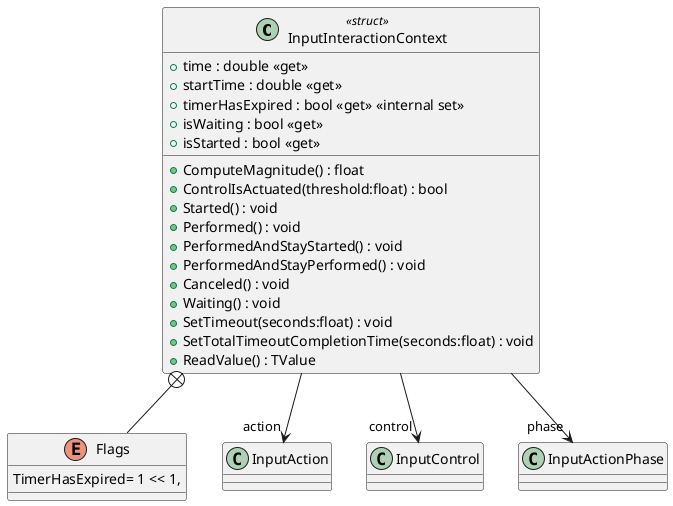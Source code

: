@startuml
class InputInteractionContext <<struct>> {
    + time : double <<get>>
    + startTime : double <<get>>
    + timerHasExpired : bool <<get>> <<internal set>>
    + isWaiting : bool <<get>>
    + isStarted : bool <<get>>
    + ComputeMagnitude() : float
    + ControlIsActuated(threshold:float) : bool
    + Started() : void
    + Performed() : void
    + PerformedAndStayStarted() : void
    + PerformedAndStayPerformed() : void
    + Canceled() : void
    + Waiting() : void
    + SetTimeout(seconds:float) : void
    + SetTotalTimeoutCompletionTime(seconds:float) : void
    + ReadValue() : TValue
}
enum Flags {
    TimerHasExpired= 1 << 1,
}
InputInteractionContext --> "action" InputAction
InputInteractionContext --> "control" InputControl
InputInteractionContext --> "phase" InputActionPhase
InputInteractionContext +-- Flags
@enduml
